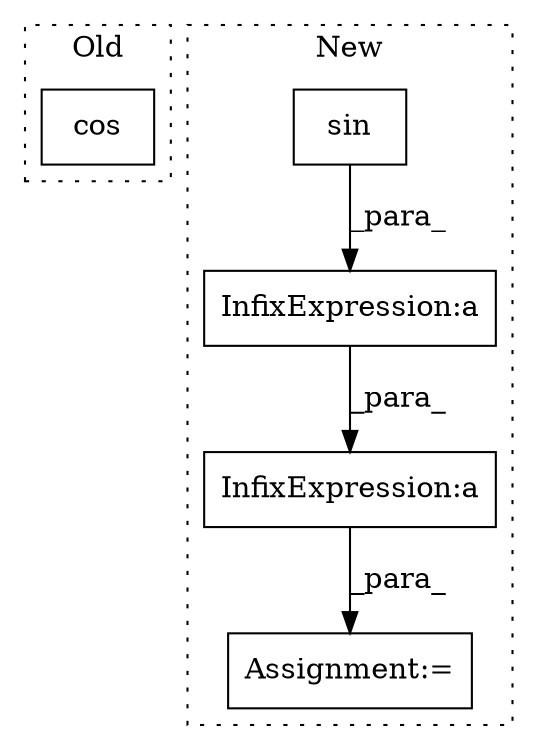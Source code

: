 digraph G {
subgraph cluster0 {
1 [label="cos" a="32" s="1912" l="5" shape="box"];
label = "Old";
style="dotted";
}
subgraph cluster1 {
2 [label="sin" a="32" s="1876" l="5" shape="box"];
3 [label="Assignment:=" a="7" s="2220" l="1" shape="box"];
4 [label="InfixExpression:a" a="27" s="1985" l="3" shape="box"];
5 [label="InfixExpression:a" a="27" s="1915" l="3" shape="box"];
label = "New";
style="dotted";
}
2 -> 5 [label="_para_"];
4 -> 3 [label="_para_"];
5 -> 4 [label="_para_"];
}